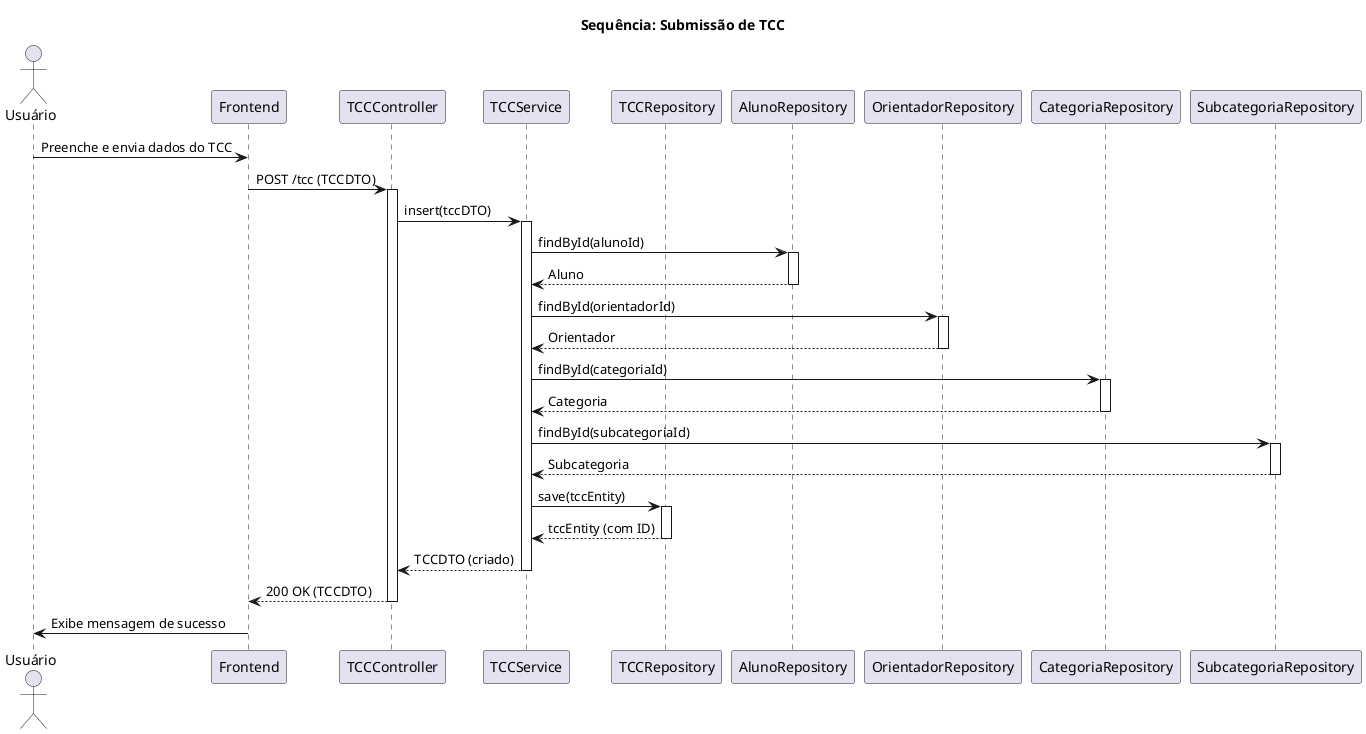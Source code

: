 @startuml



title Sequência: Submissão de TCC

actor Usuário as User
participant Frontend
participant TCCController
participant TCCService
participant TCCRepository
participant AlunoRepository
participant OrientadorRepository
participant CategoriaRepository
participant SubcategoriaRepository

User -> Frontend: Preenche e envia dados do TCC
Frontend -> TCCController: POST /tcc (TCCDTO)
activate TCCController

TCCController -> TCCService: insert(tccDTO)
activate TCCService

' Validação e busca de entidades relacionadas
TCCService -> AlunoRepository: findById(alunoId)
activate AlunoRepository
AlunoRepository --> TCCService: Aluno
deactivate AlunoRepository

TCCService -> OrientadorRepository: findById(orientadorId)
activate OrientadorRepository
OrientadorRepository --> TCCService: Orientador
deactivate OrientadorRepository

TCCService -> CategoriaRepository: findById(categoriaId)
activate CategoriaRepository
CategoriaRepository --> TCCService: Categoria
deactivate CategoriaRepository

TCCService -> SubcategoriaRepository: findById(subcategoriaId)
activate SubcategoriaRepository
SubcategoriaRepository --> TCCService: Subcategoria
deactivate SubcategoriaRepository

' Criação e persistência da entidade TCC
TCCService -> TCCRepository: save(tccEntity)
activate TCCRepository
TCCRepository --> TCCService: tccEntity (com ID)
deactivate TCCRepository

TCCService --> TCCController: TCCDTO (criado)
deactivate TCCService

TCCController --> Frontend: 200 OK (TCCDTO)
deactivate TCCController

Frontend -> User: Exibe mensagem de sucesso

@enduml


